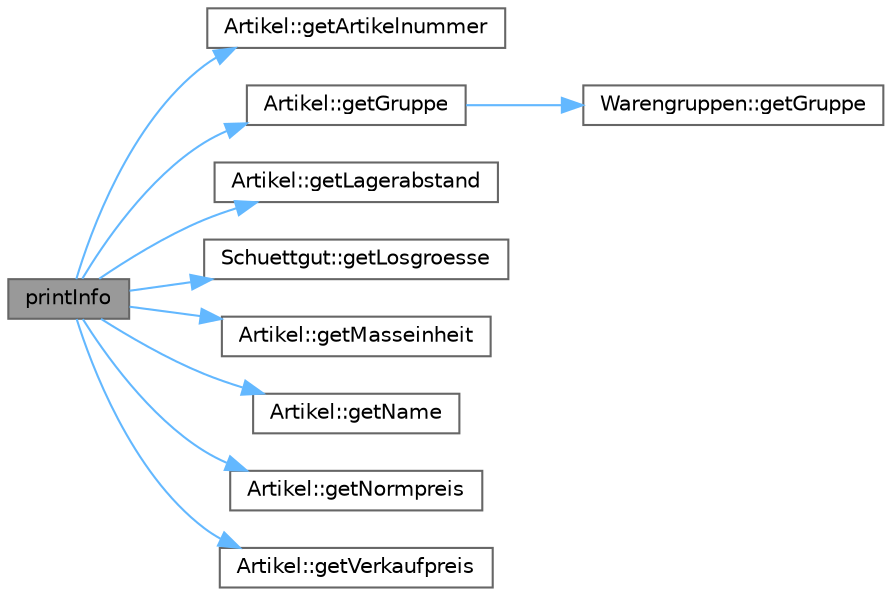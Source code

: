 digraph "printInfo"
{
 // INTERACTIVE_SVG=YES
 // LATEX_PDF_SIZE
  bgcolor="transparent";
  edge [fontname=Helvetica,fontsize=10,labelfontname=Helvetica,labelfontsize=10];
  node [fontname=Helvetica,fontsize=10,shape=box,height=0.2,width=0.4];
  rankdir="LR";
  Node1 [id="Node000001",label="printInfo",height=0.2,width=0.4,color="gray40", fillcolor="grey60", style="filled", fontcolor="black",tooltip="Zeigt Informationen zu einem Schuettgut an."];
  Node1 -> Node2 [id="edge10_Node000001_Node000002",color="steelblue1",style="solid",tooltip=" "];
  Node2 [id="Node000002",label="Artikel::getArtikelnummer",height=0.2,width=0.4,color="grey40", fillcolor="white", style="filled",URL="$classArtikel.html#a03226a80f8f65e33ef55370e524d85cf",tooltip="Gibt die Artikelnummer des Artikels zurück."];
  Node1 -> Node3 [id="edge11_Node000001_Node000003",color="steelblue1",style="solid",tooltip=" "];
  Node3 [id="Node000003",label="Artikel::getGruppe",height=0.2,width=0.4,color="grey40", fillcolor="white", style="filled",URL="$classArtikel.html#ad63de1c4058b5b31bdc74f549e5d2dfa",tooltip="Gibt die Warengruppe des Artikels zurück."];
  Node3 -> Node4 [id="edge12_Node000003_Node000004",color="steelblue1",style="solid",tooltip=" "];
  Node4 [id="Node000004",label="Warengruppen::getGruppe",height=0.2,width=0.4,color="grey40", fillcolor="white", style="filled",URL="$classWarengruppen.html#ac8850d8bf5e312c620125495c2235b4c",tooltip="Gibt den Namen der Warengruppe fuer einen gegebenen Code zurueck."];
  Node1 -> Node5 [id="edge13_Node000001_Node000005",color="steelblue1",style="solid",tooltip=" "];
  Node5 [id="Node000005",label="Artikel::getLagerabstand",height=0.2,width=0.4,color="grey40", fillcolor="white", style="filled",URL="$classArtikel.html#a2d3babab7c98f37b16e4547e4c298306",tooltip="Gibt den Lagerbestand des Artikels zurück."];
  Node1 -> Node6 [id="edge14_Node000001_Node000006",color="steelblue1",style="solid",tooltip=" "];
  Node6 [id="Node000006",label="Schuettgut::getLosgroesse",height=0.2,width=0.4,color="grey40", fillcolor="white", style="filled",URL="$classSchuettgut.html#a12400a8813b499fbef8fc4ea44f2e644",tooltip="Gibt die Losgroesse des Schuettgut-Artikels zurueck."];
  Node1 -> Node7 [id="edge15_Node000001_Node000007",color="steelblue1",style="solid",tooltip=" "];
  Node7 [id="Node000007",label="Artikel::getMasseinheit",height=0.2,width=0.4,color="grey40", fillcolor="white", style="filled",URL="$classArtikel.html#a60c48aa90d170388b041432dabaacbb5",tooltip="Gibt die Masseinheit des Artikels zurück."];
  Node1 -> Node8 [id="edge16_Node000001_Node000008",color="steelblue1",style="solid",tooltip=" "];
  Node8 [id="Node000008",label="Artikel::getName",height=0.2,width=0.4,color="grey40", fillcolor="white", style="filled",URL="$classArtikel.html#a5d6957c608452333fbd97dfe68903538",tooltip="Gibt den Namen des Artikels zurück."];
  Node1 -> Node9 [id="edge17_Node000001_Node000009",color="steelblue1",style="solid",tooltip=" "];
  Node9 [id="Node000009",label="Artikel::getNormpreis",height=0.2,width=0.4,color="grey40", fillcolor="white", style="filled",URL="$classArtikel.html#a9fe9802d1739baca518a46994a7e331d",tooltip="Gibt den Normalpreis des Artikels zurück."];
  Node1 -> Node10 [id="edge18_Node000001_Node000010",color="steelblue1",style="solid",tooltip=" "];
  Node10 [id="Node000010",label="Artikel::getVerkaufpreis",height=0.2,width=0.4,color="grey40", fillcolor="white", style="filled",URL="$classArtikel.html#abb39b12f98c3bf5804f47b673627c261",tooltip="Gibt den Verkaufspreis des Artikels zurück."];
}
